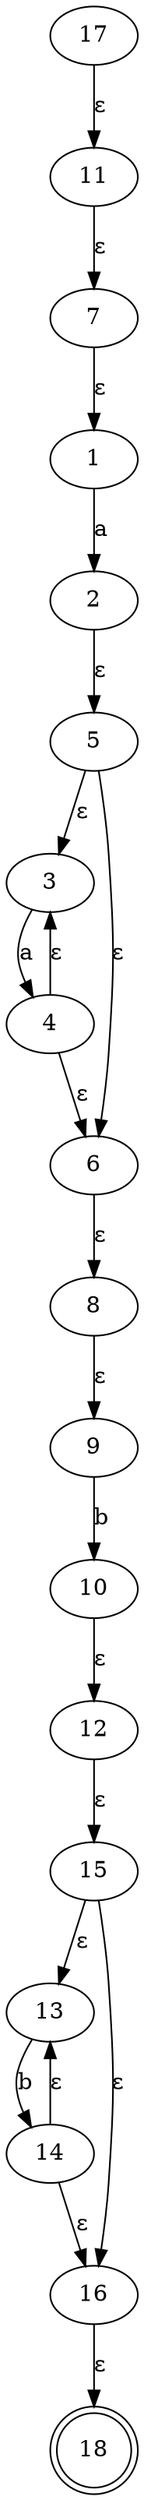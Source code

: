 digraph NFA {
	1
	2
	1 -> 2 [label=a]
	3
	4
	3 -> 4 [label=a]
	5
	3
	5 -> 3 [label="ε"]
	4
	3
	4 -> 3 [label="ε"]
	4
	6
	4 -> 6 [label="ε"]
	5
	6
	5 -> 6 [label="ε"]
	7
	1
	7 -> 1 [label="ε"]
	2
	5
	2 -> 5 [label="ε"]
	6
	8
	6 -> 8 [label="ε"]
	9
	10
	9 -> 10 [label=b]
	11
	7
	11 -> 7 [label="ε"]
	8
	9
	8 -> 9 [label="ε"]
	10
	12
	10 -> 12 [label="ε"]
	13
	14
	13 -> 14 [label=b]
	15
	13
	15 -> 13 [label="ε"]
	14
	13
	14 -> 13 [label="ε"]
	14
	16
	14 -> 16 [label="ε"]
	15
	16
	15 -> 16 [label="ε"]
	17
	11
	17 -> 11 [label="ε"]
	12
	15
	12 -> 15 [label="ε"]
	16
	18 [shape=doublecircle]
	16 -> 18 [label="ε"]
}
